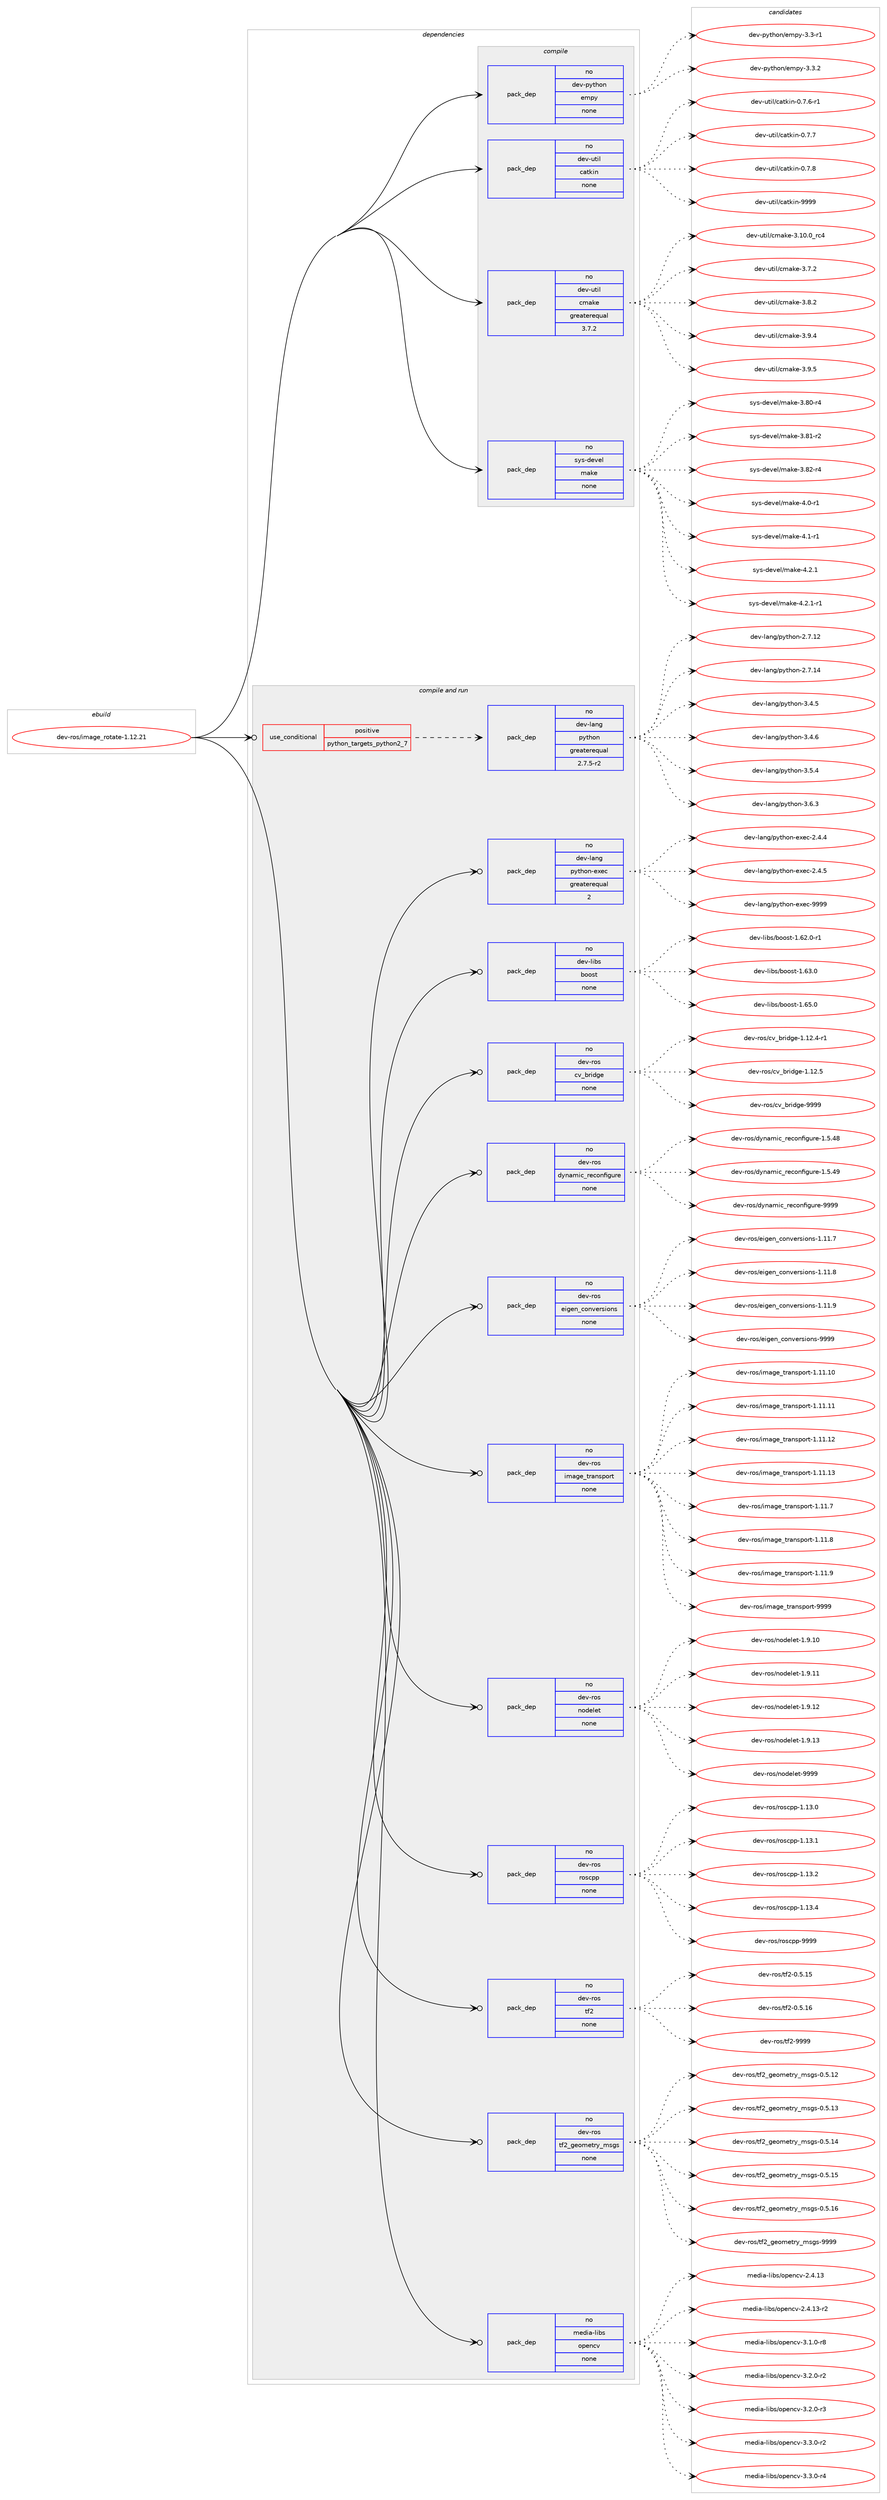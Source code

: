 digraph prolog {

# *************
# Graph options
# *************

newrank=true;
concentrate=true;
compound=true;
graph [rankdir=LR,fontname=Helvetica,fontsize=10,ranksep=1.5];#, ranksep=2.5, nodesep=0.2];
edge  [arrowhead=vee];
node  [fontname=Helvetica,fontsize=10];

# **********
# The ebuild
# **********

subgraph cluster_leftcol {
color=gray;
rank=same;
label=<<i>ebuild</i>>;
id [label="dev-ros/image_rotate-1.12.21", color=red, width=4, href="../dev-ros/image_rotate-1.12.21.svg"];
}

# ****************
# The dependencies
# ****************

subgraph cluster_midcol {
color=gray;
label=<<i>dependencies</i>>;
subgraph cluster_compile {
fillcolor="#eeeeee";
style=filled;
label=<<i>compile</i>>;
subgraph pack153175 {
dependency202684 [label=<<TABLE BORDER="0" CELLBORDER="1" CELLSPACING="0" CELLPADDING="4" WIDTH="220"><TR><TD ROWSPAN="6" CELLPADDING="30">pack_dep</TD></TR><TR><TD WIDTH="110">no</TD></TR><TR><TD>dev-python</TD></TR><TR><TD>empy</TD></TR><TR><TD>none</TD></TR><TR><TD></TD></TR></TABLE>>, shape=none, color=blue];
}
id:e -> dependency202684:w [weight=20,style="solid",arrowhead="vee"];
subgraph pack153176 {
dependency202685 [label=<<TABLE BORDER="0" CELLBORDER="1" CELLSPACING="0" CELLPADDING="4" WIDTH="220"><TR><TD ROWSPAN="6" CELLPADDING="30">pack_dep</TD></TR><TR><TD WIDTH="110">no</TD></TR><TR><TD>dev-util</TD></TR><TR><TD>catkin</TD></TR><TR><TD>none</TD></TR><TR><TD></TD></TR></TABLE>>, shape=none, color=blue];
}
id:e -> dependency202685:w [weight=20,style="solid",arrowhead="vee"];
subgraph pack153177 {
dependency202686 [label=<<TABLE BORDER="0" CELLBORDER="1" CELLSPACING="0" CELLPADDING="4" WIDTH="220"><TR><TD ROWSPAN="6" CELLPADDING="30">pack_dep</TD></TR><TR><TD WIDTH="110">no</TD></TR><TR><TD>dev-util</TD></TR><TR><TD>cmake</TD></TR><TR><TD>greaterequal</TD></TR><TR><TD>3.7.2</TD></TR></TABLE>>, shape=none, color=blue];
}
id:e -> dependency202686:w [weight=20,style="solid",arrowhead="vee"];
subgraph pack153178 {
dependency202687 [label=<<TABLE BORDER="0" CELLBORDER="1" CELLSPACING="0" CELLPADDING="4" WIDTH="220"><TR><TD ROWSPAN="6" CELLPADDING="30">pack_dep</TD></TR><TR><TD WIDTH="110">no</TD></TR><TR><TD>sys-devel</TD></TR><TR><TD>make</TD></TR><TR><TD>none</TD></TR><TR><TD></TD></TR></TABLE>>, shape=none, color=blue];
}
id:e -> dependency202687:w [weight=20,style="solid",arrowhead="vee"];
}
subgraph cluster_compileandrun {
fillcolor="#eeeeee";
style=filled;
label=<<i>compile and run</i>>;
subgraph cond45522 {
dependency202688 [label=<<TABLE BORDER="0" CELLBORDER="1" CELLSPACING="0" CELLPADDING="4"><TR><TD ROWSPAN="3" CELLPADDING="10">use_conditional</TD></TR><TR><TD>positive</TD></TR><TR><TD>python_targets_python2_7</TD></TR></TABLE>>, shape=none, color=red];
subgraph pack153179 {
dependency202689 [label=<<TABLE BORDER="0" CELLBORDER="1" CELLSPACING="0" CELLPADDING="4" WIDTH="220"><TR><TD ROWSPAN="6" CELLPADDING="30">pack_dep</TD></TR><TR><TD WIDTH="110">no</TD></TR><TR><TD>dev-lang</TD></TR><TR><TD>python</TD></TR><TR><TD>greaterequal</TD></TR><TR><TD>2.7.5-r2</TD></TR></TABLE>>, shape=none, color=blue];
}
dependency202688:e -> dependency202689:w [weight=20,style="dashed",arrowhead="vee"];
}
id:e -> dependency202688:w [weight=20,style="solid",arrowhead="odotvee"];
subgraph pack153180 {
dependency202690 [label=<<TABLE BORDER="0" CELLBORDER="1" CELLSPACING="0" CELLPADDING="4" WIDTH="220"><TR><TD ROWSPAN="6" CELLPADDING="30">pack_dep</TD></TR><TR><TD WIDTH="110">no</TD></TR><TR><TD>dev-lang</TD></TR><TR><TD>python-exec</TD></TR><TR><TD>greaterequal</TD></TR><TR><TD>2</TD></TR></TABLE>>, shape=none, color=blue];
}
id:e -> dependency202690:w [weight=20,style="solid",arrowhead="odotvee"];
subgraph pack153181 {
dependency202691 [label=<<TABLE BORDER="0" CELLBORDER="1" CELLSPACING="0" CELLPADDING="4" WIDTH="220"><TR><TD ROWSPAN="6" CELLPADDING="30">pack_dep</TD></TR><TR><TD WIDTH="110">no</TD></TR><TR><TD>dev-libs</TD></TR><TR><TD>boost</TD></TR><TR><TD>none</TD></TR><TR><TD></TD></TR></TABLE>>, shape=none, color=blue];
}
id:e -> dependency202691:w [weight=20,style="solid",arrowhead="odotvee"];
subgraph pack153182 {
dependency202692 [label=<<TABLE BORDER="0" CELLBORDER="1" CELLSPACING="0" CELLPADDING="4" WIDTH="220"><TR><TD ROWSPAN="6" CELLPADDING="30">pack_dep</TD></TR><TR><TD WIDTH="110">no</TD></TR><TR><TD>dev-ros</TD></TR><TR><TD>cv_bridge</TD></TR><TR><TD>none</TD></TR><TR><TD></TD></TR></TABLE>>, shape=none, color=blue];
}
id:e -> dependency202692:w [weight=20,style="solid",arrowhead="odotvee"];
subgraph pack153183 {
dependency202693 [label=<<TABLE BORDER="0" CELLBORDER="1" CELLSPACING="0" CELLPADDING="4" WIDTH="220"><TR><TD ROWSPAN="6" CELLPADDING="30">pack_dep</TD></TR><TR><TD WIDTH="110">no</TD></TR><TR><TD>dev-ros</TD></TR><TR><TD>dynamic_reconfigure</TD></TR><TR><TD>none</TD></TR><TR><TD></TD></TR></TABLE>>, shape=none, color=blue];
}
id:e -> dependency202693:w [weight=20,style="solid",arrowhead="odotvee"];
subgraph pack153184 {
dependency202694 [label=<<TABLE BORDER="0" CELLBORDER="1" CELLSPACING="0" CELLPADDING="4" WIDTH="220"><TR><TD ROWSPAN="6" CELLPADDING="30">pack_dep</TD></TR><TR><TD WIDTH="110">no</TD></TR><TR><TD>dev-ros</TD></TR><TR><TD>eigen_conversions</TD></TR><TR><TD>none</TD></TR><TR><TD></TD></TR></TABLE>>, shape=none, color=blue];
}
id:e -> dependency202694:w [weight=20,style="solid",arrowhead="odotvee"];
subgraph pack153185 {
dependency202695 [label=<<TABLE BORDER="0" CELLBORDER="1" CELLSPACING="0" CELLPADDING="4" WIDTH="220"><TR><TD ROWSPAN="6" CELLPADDING="30">pack_dep</TD></TR><TR><TD WIDTH="110">no</TD></TR><TR><TD>dev-ros</TD></TR><TR><TD>image_transport</TD></TR><TR><TD>none</TD></TR><TR><TD></TD></TR></TABLE>>, shape=none, color=blue];
}
id:e -> dependency202695:w [weight=20,style="solid",arrowhead="odotvee"];
subgraph pack153186 {
dependency202696 [label=<<TABLE BORDER="0" CELLBORDER="1" CELLSPACING="0" CELLPADDING="4" WIDTH="220"><TR><TD ROWSPAN="6" CELLPADDING="30">pack_dep</TD></TR><TR><TD WIDTH="110">no</TD></TR><TR><TD>dev-ros</TD></TR><TR><TD>nodelet</TD></TR><TR><TD>none</TD></TR><TR><TD></TD></TR></TABLE>>, shape=none, color=blue];
}
id:e -> dependency202696:w [weight=20,style="solid",arrowhead="odotvee"];
subgraph pack153187 {
dependency202697 [label=<<TABLE BORDER="0" CELLBORDER="1" CELLSPACING="0" CELLPADDING="4" WIDTH="220"><TR><TD ROWSPAN="6" CELLPADDING="30">pack_dep</TD></TR><TR><TD WIDTH="110">no</TD></TR><TR><TD>dev-ros</TD></TR><TR><TD>roscpp</TD></TR><TR><TD>none</TD></TR><TR><TD></TD></TR></TABLE>>, shape=none, color=blue];
}
id:e -> dependency202697:w [weight=20,style="solid",arrowhead="odotvee"];
subgraph pack153188 {
dependency202698 [label=<<TABLE BORDER="0" CELLBORDER="1" CELLSPACING="0" CELLPADDING="4" WIDTH="220"><TR><TD ROWSPAN="6" CELLPADDING="30">pack_dep</TD></TR><TR><TD WIDTH="110">no</TD></TR><TR><TD>dev-ros</TD></TR><TR><TD>tf2</TD></TR><TR><TD>none</TD></TR><TR><TD></TD></TR></TABLE>>, shape=none, color=blue];
}
id:e -> dependency202698:w [weight=20,style="solid",arrowhead="odotvee"];
subgraph pack153189 {
dependency202699 [label=<<TABLE BORDER="0" CELLBORDER="1" CELLSPACING="0" CELLPADDING="4" WIDTH="220"><TR><TD ROWSPAN="6" CELLPADDING="30">pack_dep</TD></TR><TR><TD WIDTH="110">no</TD></TR><TR><TD>dev-ros</TD></TR><TR><TD>tf2_geometry_msgs</TD></TR><TR><TD>none</TD></TR><TR><TD></TD></TR></TABLE>>, shape=none, color=blue];
}
id:e -> dependency202699:w [weight=20,style="solid",arrowhead="odotvee"];
subgraph pack153190 {
dependency202700 [label=<<TABLE BORDER="0" CELLBORDER="1" CELLSPACING="0" CELLPADDING="4" WIDTH="220"><TR><TD ROWSPAN="6" CELLPADDING="30">pack_dep</TD></TR><TR><TD WIDTH="110">no</TD></TR><TR><TD>media-libs</TD></TR><TR><TD>opencv</TD></TR><TR><TD>none</TD></TR><TR><TD></TD></TR></TABLE>>, shape=none, color=blue];
}
id:e -> dependency202700:w [weight=20,style="solid",arrowhead="odotvee"];
}
subgraph cluster_run {
fillcolor="#eeeeee";
style=filled;
label=<<i>run</i>>;
}
}

# **************
# The candidates
# **************

subgraph cluster_choices {
rank=same;
color=gray;
label=<<i>candidates</i>>;

subgraph choice153175 {
color=black;
nodesep=1;
choice1001011184511212111610411111047101109112121455146514511449 [label="dev-python/empy-3.3-r1", color=red, width=4,href="../dev-python/empy-3.3-r1.svg"];
choice1001011184511212111610411111047101109112121455146514650 [label="dev-python/empy-3.3.2", color=red, width=4,href="../dev-python/empy-3.3.2.svg"];
dependency202684:e -> choice1001011184511212111610411111047101109112121455146514511449:w [style=dotted,weight="100"];
dependency202684:e -> choice1001011184511212111610411111047101109112121455146514650:w [style=dotted,weight="100"];
}
subgraph choice153176 {
color=black;
nodesep=1;
choice100101118451171161051084799971161071051104548465546544511449 [label="dev-util/catkin-0.7.6-r1", color=red, width=4,href="../dev-util/catkin-0.7.6-r1.svg"];
choice10010111845117116105108479997116107105110454846554655 [label="dev-util/catkin-0.7.7", color=red, width=4,href="../dev-util/catkin-0.7.7.svg"];
choice10010111845117116105108479997116107105110454846554656 [label="dev-util/catkin-0.7.8", color=red, width=4,href="../dev-util/catkin-0.7.8.svg"];
choice100101118451171161051084799971161071051104557575757 [label="dev-util/catkin-9999", color=red, width=4,href="../dev-util/catkin-9999.svg"];
dependency202685:e -> choice100101118451171161051084799971161071051104548465546544511449:w [style=dotted,weight="100"];
dependency202685:e -> choice10010111845117116105108479997116107105110454846554655:w [style=dotted,weight="100"];
dependency202685:e -> choice10010111845117116105108479997116107105110454846554656:w [style=dotted,weight="100"];
dependency202685:e -> choice100101118451171161051084799971161071051104557575757:w [style=dotted,weight="100"];
}
subgraph choice153177 {
color=black;
nodesep=1;
choice1001011184511711610510847991099710710145514649484648951149952 [label="dev-util/cmake-3.10.0_rc4", color=red, width=4,href="../dev-util/cmake-3.10.0_rc4.svg"];
choice10010111845117116105108479910997107101455146554650 [label="dev-util/cmake-3.7.2", color=red, width=4,href="../dev-util/cmake-3.7.2.svg"];
choice10010111845117116105108479910997107101455146564650 [label="dev-util/cmake-3.8.2", color=red, width=4,href="../dev-util/cmake-3.8.2.svg"];
choice10010111845117116105108479910997107101455146574652 [label="dev-util/cmake-3.9.4", color=red, width=4,href="../dev-util/cmake-3.9.4.svg"];
choice10010111845117116105108479910997107101455146574653 [label="dev-util/cmake-3.9.5", color=red, width=4,href="../dev-util/cmake-3.9.5.svg"];
dependency202686:e -> choice1001011184511711610510847991099710710145514649484648951149952:w [style=dotted,weight="100"];
dependency202686:e -> choice10010111845117116105108479910997107101455146554650:w [style=dotted,weight="100"];
dependency202686:e -> choice10010111845117116105108479910997107101455146564650:w [style=dotted,weight="100"];
dependency202686:e -> choice10010111845117116105108479910997107101455146574652:w [style=dotted,weight="100"];
dependency202686:e -> choice10010111845117116105108479910997107101455146574653:w [style=dotted,weight="100"];
}
subgraph choice153178 {
color=black;
nodesep=1;
choice11512111545100101118101108471099710710145514656484511452 [label="sys-devel/make-3.80-r4", color=red, width=4,href="../sys-devel/make-3.80-r4.svg"];
choice11512111545100101118101108471099710710145514656494511450 [label="sys-devel/make-3.81-r2", color=red, width=4,href="../sys-devel/make-3.81-r2.svg"];
choice11512111545100101118101108471099710710145514656504511452 [label="sys-devel/make-3.82-r4", color=red, width=4,href="../sys-devel/make-3.82-r4.svg"];
choice115121115451001011181011084710997107101455246484511449 [label="sys-devel/make-4.0-r1", color=red, width=4,href="../sys-devel/make-4.0-r1.svg"];
choice115121115451001011181011084710997107101455246494511449 [label="sys-devel/make-4.1-r1", color=red, width=4,href="../sys-devel/make-4.1-r1.svg"];
choice115121115451001011181011084710997107101455246504649 [label="sys-devel/make-4.2.1", color=red, width=4,href="../sys-devel/make-4.2.1.svg"];
choice1151211154510010111810110847109971071014552465046494511449 [label="sys-devel/make-4.2.1-r1", color=red, width=4,href="../sys-devel/make-4.2.1-r1.svg"];
dependency202687:e -> choice11512111545100101118101108471099710710145514656484511452:w [style=dotted,weight="100"];
dependency202687:e -> choice11512111545100101118101108471099710710145514656494511450:w [style=dotted,weight="100"];
dependency202687:e -> choice11512111545100101118101108471099710710145514656504511452:w [style=dotted,weight="100"];
dependency202687:e -> choice115121115451001011181011084710997107101455246484511449:w [style=dotted,weight="100"];
dependency202687:e -> choice115121115451001011181011084710997107101455246494511449:w [style=dotted,weight="100"];
dependency202687:e -> choice115121115451001011181011084710997107101455246504649:w [style=dotted,weight="100"];
dependency202687:e -> choice1151211154510010111810110847109971071014552465046494511449:w [style=dotted,weight="100"];
}
subgraph choice153179 {
color=black;
nodesep=1;
choice10010111845108971101034711212111610411111045504655464950 [label="dev-lang/python-2.7.12", color=red, width=4,href="../dev-lang/python-2.7.12.svg"];
choice10010111845108971101034711212111610411111045504655464952 [label="dev-lang/python-2.7.14", color=red, width=4,href="../dev-lang/python-2.7.14.svg"];
choice100101118451089711010347112121116104111110455146524653 [label="dev-lang/python-3.4.5", color=red, width=4,href="../dev-lang/python-3.4.5.svg"];
choice100101118451089711010347112121116104111110455146524654 [label="dev-lang/python-3.4.6", color=red, width=4,href="../dev-lang/python-3.4.6.svg"];
choice100101118451089711010347112121116104111110455146534652 [label="dev-lang/python-3.5.4", color=red, width=4,href="../dev-lang/python-3.5.4.svg"];
choice100101118451089711010347112121116104111110455146544651 [label="dev-lang/python-3.6.3", color=red, width=4,href="../dev-lang/python-3.6.3.svg"];
dependency202689:e -> choice10010111845108971101034711212111610411111045504655464950:w [style=dotted,weight="100"];
dependency202689:e -> choice10010111845108971101034711212111610411111045504655464952:w [style=dotted,weight="100"];
dependency202689:e -> choice100101118451089711010347112121116104111110455146524653:w [style=dotted,weight="100"];
dependency202689:e -> choice100101118451089711010347112121116104111110455146524654:w [style=dotted,weight="100"];
dependency202689:e -> choice100101118451089711010347112121116104111110455146534652:w [style=dotted,weight="100"];
dependency202689:e -> choice100101118451089711010347112121116104111110455146544651:w [style=dotted,weight="100"];
}
subgraph choice153180 {
color=black;
nodesep=1;
choice1001011184510897110103471121211161041111104510112010199455046524652 [label="dev-lang/python-exec-2.4.4", color=red, width=4,href="../dev-lang/python-exec-2.4.4.svg"];
choice1001011184510897110103471121211161041111104510112010199455046524653 [label="dev-lang/python-exec-2.4.5", color=red, width=4,href="../dev-lang/python-exec-2.4.5.svg"];
choice10010111845108971101034711212111610411111045101120101994557575757 [label="dev-lang/python-exec-9999", color=red, width=4,href="../dev-lang/python-exec-9999.svg"];
dependency202690:e -> choice1001011184510897110103471121211161041111104510112010199455046524652:w [style=dotted,weight="100"];
dependency202690:e -> choice1001011184510897110103471121211161041111104510112010199455046524653:w [style=dotted,weight="100"];
dependency202690:e -> choice10010111845108971101034711212111610411111045101120101994557575757:w [style=dotted,weight="100"];
}
subgraph choice153181 {
color=black;
nodesep=1;
choice10010111845108105981154798111111115116454946545046484511449 [label="dev-libs/boost-1.62.0-r1", color=red, width=4,href="../dev-libs/boost-1.62.0-r1.svg"];
choice1001011184510810598115479811111111511645494654514648 [label="dev-libs/boost-1.63.0", color=red, width=4,href="../dev-libs/boost-1.63.0.svg"];
choice1001011184510810598115479811111111511645494654534648 [label="dev-libs/boost-1.65.0", color=red, width=4,href="../dev-libs/boost-1.65.0.svg"];
dependency202691:e -> choice10010111845108105981154798111111115116454946545046484511449:w [style=dotted,weight="100"];
dependency202691:e -> choice1001011184510810598115479811111111511645494654514648:w [style=dotted,weight="100"];
dependency202691:e -> choice1001011184510810598115479811111111511645494654534648:w [style=dotted,weight="100"];
}
subgraph choice153182 {
color=black;
nodesep=1;
choice1001011184511411111547991189598114105100103101454946495046524511449 [label="dev-ros/cv_bridge-1.12.4-r1", color=red, width=4,href="../dev-ros/cv_bridge-1.12.4-r1.svg"];
choice100101118451141111154799118959811410510010310145494649504653 [label="dev-ros/cv_bridge-1.12.5", color=red, width=4,href="../dev-ros/cv_bridge-1.12.5.svg"];
choice10010111845114111115479911895981141051001031014557575757 [label="dev-ros/cv_bridge-9999", color=red, width=4,href="../dev-ros/cv_bridge-9999.svg"];
dependency202692:e -> choice1001011184511411111547991189598114105100103101454946495046524511449:w [style=dotted,weight="100"];
dependency202692:e -> choice100101118451141111154799118959811410510010310145494649504653:w [style=dotted,weight="100"];
dependency202692:e -> choice10010111845114111115479911895981141051001031014557575757:w [style=dotted,weight="100"];
}
subgraph choice153183 {
color=black;
nodesep=1;
choice10010111845114111115471001211109710910599951141019911111010210510311711410145494653465256 [label="dev-ros/dynamic_reconfigure-1.5.48", color=red, width=4,href="../dev-ros/dynamic_reconfigure-1.5.48.svg"];
choice10010111845114111115471001211109710910599951141019911111010210510311711410145494653465257 [label="dev-ros/dynamic_reconfigure-1.5.49", color=red, width=4,href="../dev-ros/dynamic_reconfigure-1.5.49.svg"];
choice1001011184511411111547100121110971091059995114101991111101021051031171141014557575757 [label="dev-ros/dynamic_reconfigure-9999", color=red, width=4,href="../dev-ros/dynamic_reconfigure-9999.svg"];
dependency202693:e -> choice10010111845114111115471001211109710910599951141019911111010210510311711410145494653465256:w [style=dotted,weight="100"];
dependency202693:e -> choice10010111845114111115471001211109710910599951141019911111010210510311711410145494653465257:w [style=dotted,weight="100"];
dependency202693:e -> choice1001011184511411111547100121110971091059995114101991111101021051031171141014557575757:w [style=dotted,weight="100"];
}
subgraph choice153184 {
color=black;
nodesep=1;
choice1001011184511411111547101105103101110959911111011810111411510511111011545494649494655 [label="dev-ros/eigen_conversions-1.11.7", color=red, width=4,href="../dev-ros/eigen_conversions-1.11.7.svg"];
choice1001011184511411111547101105103101110959911111011810111411510511111011545494649494656 [label="dev-ros/eigen_conversions-1.11.8", color=red, width=4,href="../dev-ros/eigen_conversions-1.11.8.svg"];
choice1001011184511411111547101105103101110959911111011810111411510511111011545494649494657 [label="dev-ros/eigen_conversions-1.11.9", color=red, width=4,href="../dev-ros/eigen_conversions-1.11.9.svg"];
choice100101118451141111154710110510310111095991111101181011141151051111101154557575757 [label="dev-ros/eigen_conversions-9999", color=red, width=4,href="../dev-ros/eigen_conversions-9999.svg"];
dependency202694:e -> choice1001011184511411111547101105103101110959911111011810111411510511111011545494649494655:w [style=dotted,weight="100"];
dependency202694:e -> choice1001011184511411111547101105103101110959911111011810111411510511111011545494649494656:w [style=dotted,weight="100"];
dependency202694:e -> choice1001011184511411111547101105103101110959911111011810111411510511111011545494649494657:w [style=dotted,weight="100"];
dependency202694:e -> choice100101118451141111154710110510310111095991111101181011141151051111101154557575757:w [style=dotted,weight="100"];
}
subgraph choice153185 {
color=black;
nodesep=1;
choice10010111845114111115471051099710310195116114971101151121111141164549464949464948 [label="dev-ros/image_transport-1.11.10", color=red, width=4,href="../dev-ros/image_transport-1.11.10.svg"];
choice10010111845114111115471051099710310195116114971101151121111141164549464949464949 [label="dev-ros/image_transport-1.11.11", color=red, width=4,href="../dev-ros/image_transport-1.11.11.svg"];
choice10010111845114111115471051099710310195116114971101151121111141164549464949464950 [label="dev-ros/image_transport-1.11.12", color=red, width=4,href="../dev-ros/image_transport-1.11.12.svg"];
choice10010111845114111115471051099710310195116114971101151121111141164549464949464951 [label="dev-ros/image_transport-1.11.13", color=red, width=4,href="../dev-ros/image_transport-1.11.13.svg"];
choice100101118451141111154710510997103101951161149711011511211111411645494649494655 [label="dev-ros/image_transport-1.11.7", color=red, width=4,href="../dev-ros/image_transport-1.11.7.svg"];
choice100101118451141111154710510997103101951161149711011511211111411645494649494656 [label="dev-ros/image_transport-1.11.8", color=red, width=4,href="../dev-ros/image_transport-1.11.8.svg"];
choice100101118451141111154710510997103101951161149711011511211111411645494649494657 [label="dev-ros/image_transport-1.11.9", color=red, width=4,href="../dev-ros/image_transport-1.11.9.svg"];
choice10010111845114111115471051099710310195116114971101151121111141164557575757 [label="dev-ros/image_transport-9999", color=red, width=4,href="../dev-ros/image_transport-9999.svg"];
dependency202695:e -> choice10010111845114111115471051099710310195116114971101151121111141164549464949464948:w [style=dotted,weight="100"];
dependency202695:e -> choice10010111845114111115471051099710310195116114971101151121111141164549464949464949:w [style=dotted,weight="100"];
dependency202695:e -> choice10010111845114111115471051099710310195116114971101151121111141164549464949464950:w [style=dotted,weight="100"];
dependency202695:e -> choice10010111845114111115471051099710310195116114971101151121111141164549464949464951:w [style=dotted,weight="100"];
dependency202695:e -> choice100101118451141111154710510997103101951161149711011511211111411645494649494655:w [style=dotted,weight="100"];
dependency202695:e -> choice100101118451141111154710510997103101951161149711011511211111411645494649494656:w [style=dotted,weight="100"];
dependency202695:e -> choice100101118451141111154710510997103101951161149711011511211111411645494649494657:w [style=dotted,weight="100"];
dependency202695:e -> choice10010111845114111115471051099710310195116114971101151121111141164557575757:w [style=dotted,weight="100"];
}
subgraph choice153186 {
color=black;
nodesep=1;
choice100101118451141111154711011110010110810111645494657464948 [label="dev-ros/nodelet-1.9.10", color=red, width=4,href="../dev-ros/nodelet-1.9.10.svg"];
choice100101118451141111154711011110010110810111645494657464949 [label="dev-ros/nodelet-1.9.11", color=red, width=4,href="../dev-ros/nodelet-1.9.11.svg"];
choice100101118451141111154711011110010110810111645494657464950 [label="dev-ros/nodelet-1.9.12", color=red, width=4,href="../dev-ros/nodelet-1.9.12.svg"];
choice100101118451141111154711011110010110810111645494657464951 [label="dev-ros/nodelet-1.9.13", color=red, width=4,href="../dev-ros/nodelet-1.9.13.svg"];
choice10010111845114111115471101111001011081011164557575757 [label="dev-ros/nodelet-9999", color=red, width=4,href="../dev-ros/nodelet-9999.svg"];
dependency202696:e -> choice100101118451141111154711011110010110810111645494657464948:w [style=dotted,weight="100"];
dependency202696:e -> choice100101118451141111154711011110010110810111645494657464949:w [style=dotted,weight="100"];
dependency202696:e -> choice100101118451141111154711011110010110810111645494657464950:w [style=dotted,weight="100"];
dependency202696:e -> choice100101118451141111154711011110010110810111645494657464951:w [style=dotted,weight="100"];
dependency202696:e -> choice10010111845114111115471101111001011081011164557575757:w [style=dotted,weight="100"];
}
subgraph choice153187 {
color=black;
nodesep=1;
choice10010111845114111115471141111159911211245494649514648 [label="dev-ros/roscpp-1.13.0", color=red, width=4,href="../dev-ros/roscpp-1.13.0.svg"];
choice10010111845114111115471141111159911211245494649514649 [label="dev-ros/roscpp-1.13.1", color=red, width=4,href="../dev-ros/roscpp-1.13.1.svg"];
choice10010111845114111115471141111159911211245494649514650 [label="dev-ros/roscpp-1.13.2", color=red, width=4,href="../dev-ros/roscpp-1.13.2.svg"];
choice10010111845114111115471141111159911211245494649514652 [label="dev-ros/roscpp-1.13.4", color=red, width=4,href="../dev-ros/roscpp-1.13.4.svg"];
choice1001011184511411111547114111115991121124557575757 [label="dev-ros/roscpp-9999", color=red, width=4,href="../dev-ros/roscpp-9999.svg"];
dependency202697:e -> choice10010111845114111115471141111159911211245494649514648:w [style=dotted,weight="100"];
dependency202697:e -> choice10010111845114111115471141111159911211245494649514649:w [style=dotted,weight="100"];
dependency202697:e -> choice10010111845114111115471141111159911211245494649514650:w [style=dotted,weight="100"];
dependency202697:e -> choice10010111845114111115471141111159911211245494649514652:w [style=dotted,weight="100"];
dependency202697:e -> choice1001011184511411111547114111115991121124557575757:w [style=dotted,weight="100"];
}
subgraph choice153188 {
color=black;
nodesep=1;
choice10010111845114111115471161025045484653464953 [label="dev-ros/tf2-0.5.15", color=red, width=4,href="../dev-ros/tf2-0.5.15.svg"];
choice10010111845114111115471161025045484653464954 [label="dev-ros/tf2-0.5.16", color=red, width=4,href="../dev-ros/tf2-0.5.16.svg"];
choice1001011184511411111547116102504557575757 [label="dev-ros/tf2-9999", color=red, width=4,href="../dev-ros/tf2-9999.svg"];
dependency202698:e -> choice10010111845114111115471161025045484653464953:w [style=dotted,weight="100"];
dependency202698:e -> choice10010111845114111115471161025045484653464954:w [style=dotted,weight="100"];
dependency202698:e -> choice1001011184511411111547116102504557575757:w [style=dotted,weight="100"];
}
subgraph choice153189 {
color=black;
nodesep=1;
choice100101118451141111154711610250951031011111091011161141219510911510311545484653464950 [label="dev-ros/tf2_geometry_msgs-0.5.12", color=red, width=4,href="../dev-ros/tf2_geometry_msgs-0.5.12.svg"];
choice100101118451141111154711610250951031011111091011161141219510911510311545484653464951 [label="dev-ros/tf2_geometry_msgs-0.5.13", color=red, width=4,href="../dev-ros/tf2_geometry_msgs-0.5.13.svg"];
choice100101118451141111154711610250951031011111091011161141219510911510311545484653464952 [label="dev-ros/tf2_geometry_msgs-0.5.14", color=red, width=4,href="../dev-ros/tf2_geometry_msgs-0.5.14.svg"];
choice100101118451141111154711610250951031011111091011161141219510911510311545484653464953 [label="dev-ros/tf2_geometry_msgs-0.5.15", color=red, width=4,href="../dev-ros/tf2_geometry_msgs-0.5.15.svg"];
choice100101118451141111154711610250951031011111091011161141219510911510311545484653464954 [label="dev-ros/tf2_geometry_msgs-0.5.16", color=red, width=4,href="../dev-ros/tf2_geometry_msgs-0.5.16.svg"];
choice10010111845114111115471161025095103101111109101116114121951091151031154557575757 [label="dev-ros/tf2_geometry_msgs-9999", color=red, width=4,href="../dev-ros/tf2_geometry_msgs-9999.svg"];
dependency202699:e -> choice100101118451141111154711610250951031011111091011161141219510911510311545484653464950:w [style=dotted,weight="100"];
dependency202699:e -> choice100101118451141111154711610250951031011111091011161141219510911510311545484653464951:w [style=dotted,weight="100"];
dependency202699:e -> choice100101118451141111154711610250951031011111091011161141219510911510311545484653464952:w [style=dotted,weight="100"];
dependency202699:e -> choice100101118451141111154711610250951031011111091011161141219510911510311545484653464953:w [style=dotted,weight="100"];
dependency202699:e -> choice100101118451141111154711610250951031011111091011161141219510911510311545484653464954:w [style=dotted,weight="100"];
dependency202699:e -> choice10010111845114111115471161025095103101111109101116114121951091151031154557575757:w [style=dotted,weight="100"];
}
subgraph choice153190 {
color=black;
nodesep=1;
choice109101100105974510810598115471111121011109911845504652464951 [label="media-libs/opencv-2.4.13", color=red, width=4,href="../media-libs/opencv-2.4.13.svg"];
choice1091011001059745108105981154711111210111099118455046524649514511450 [label="media-libs/opencv-2.4.13-r2", color=red, width=4,href="../media-libs/opencv-2.4.13-r2.svg"];
choice10910110010597451081059811547111112101110991184551464946484511456 [label="media-libs/opencv-3.1.0-r8", color=red, width=4,href="../media-libs/opencv-3.1.0-r8.svg"];
choice10910110010597451081059811547111112101110991184551465046484511450 [label="media-libs/opencv-3.2.0-r2", color=red, width=4,href="../media-libs/opencv-3.2.0-r2.svg"];
choice10910110010597451081059811547111112101110991184551465046484511451 [label="media-libs/opencv-3.2.0-r3", color=red, width=4,href="../media-libs/opencv-3.2.0-r3.svg"];
choice10910110010597451081059811547111112101110991184551465146484511450 [label="media-libs/opencv-3.3.0-r2", color=red, width=4,href="../media-libs/opencv-3.3.0-r2.svg"];
choice10910110010597451081059811547111112101110991184551465146484511452 [label="media-libs/opencv-3.3.0-r4", color=red, width=4,href="../media-libs/opencv-3.3.0-r4.svg"];
dependency202700:e -> choice109101100105974510810598115471111121011109911845504652464951:w [style=dotted,weight="100"];
dependency202700:e -> choice1091011001059745108105981154711111210111099118455046524649514511450:w [style=dotted,weight="100"];
dependency202700:e -> choice10910110010597451081059811547111112101110991184551464946484511456:w [style=dotted,weight="100"];
dependency202700:e -> choice10910110010597451081059811547111112101110991184551465046484511450:w [style=dotted,weight="100"];
dependency202700:e -> choice10910110010597451081059811547111112101110991184551465046484511451:w [style=dotted,weight="100"];
dependency202700:e -> choice10910110010597451081059811547111112101110991184551465146484511450:w [style=dotted,weight="100"];
dependency202700:e -> choice10910110010597451081059811547111112101110991184551465146484511452:w [style=dotted,weight="100"];
}
}

}
